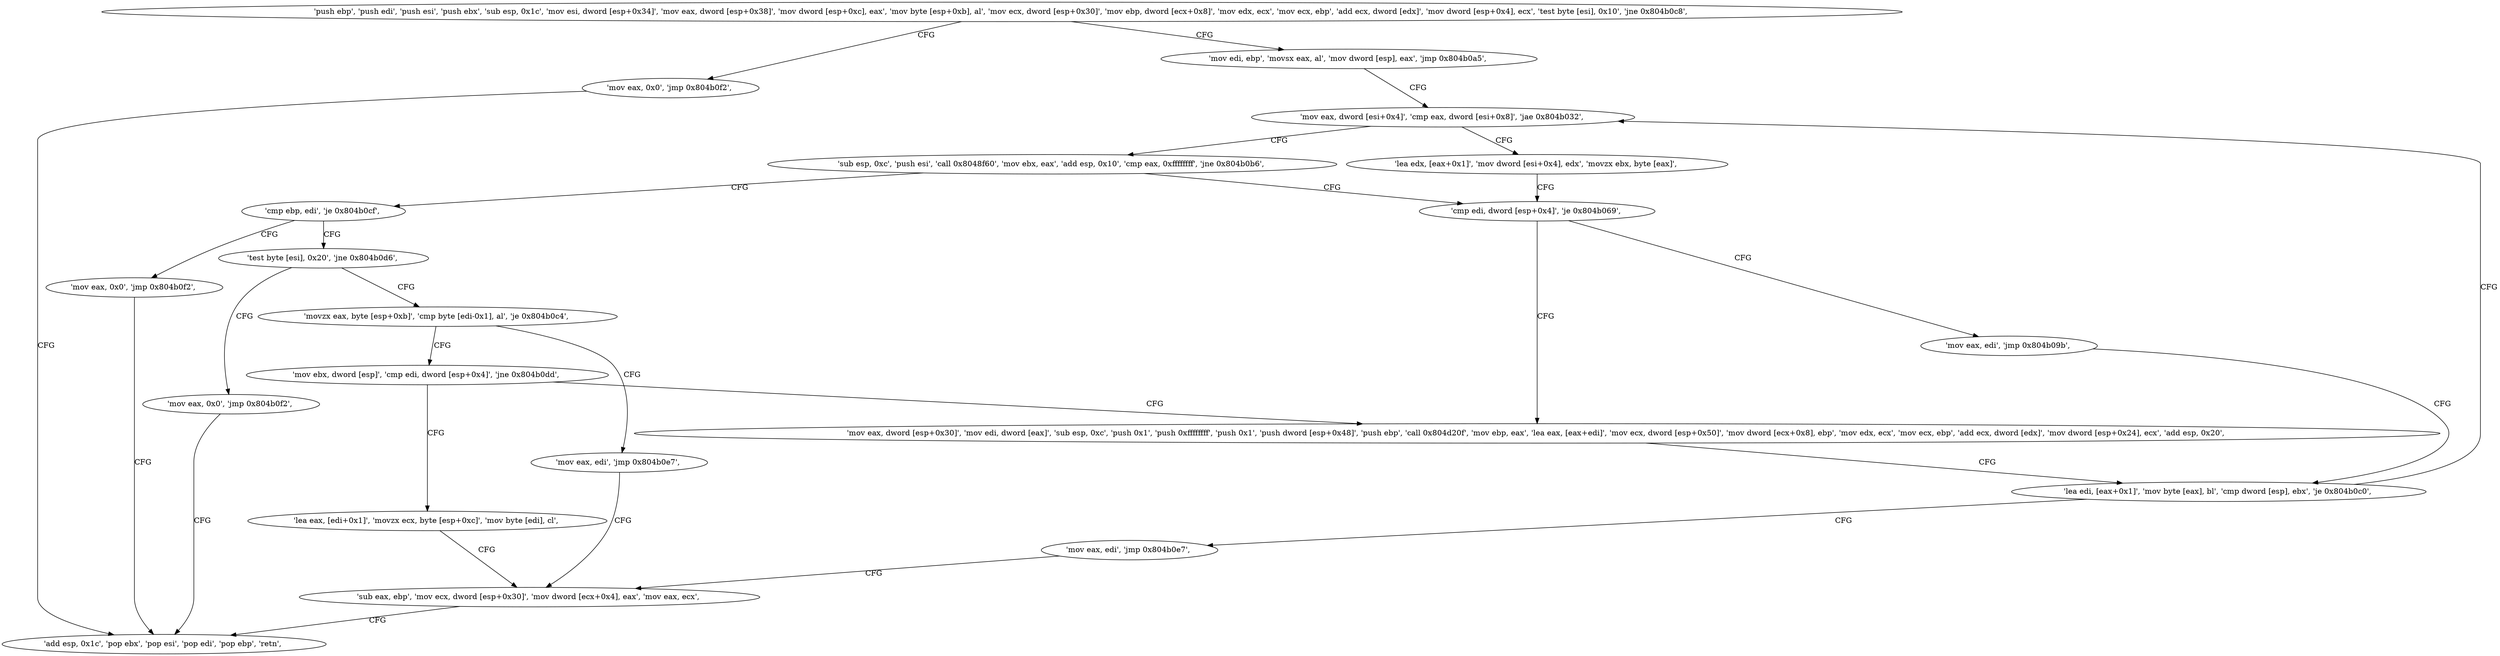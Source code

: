 digraph "func" {
"134524919" [label = "'push ebp', 'push edi', 'push esi', 'push ebx', 'sub esp, 0x1c', 'mov esi, dword [esp+0x34]', 'mov eax, dword [esp+0x38]', 'mov dword [esp+0xc], eax', 'mov byte [esp+0xb], al', 'mov ecx, dword [esp+0x30]', 'mov ebp, dword [ecx+0x8]', 'mov edx, ecx', 'mov ecx, ebp', 'add ecx, dword [edx]', 'mov dword [esp+0x4], ecx', 'test byte [esi], 0x10', 'jne 0x804b0c8', " ]
"134525128" [label = "'mov eax, 0x0', 'jmp 0x804b0f2', " ]
"134524968" [label = "'mov edi, ebp', 'movsx eax, al', 'mov dword [esp], eax', 'jmp 0x804b0a5', " ]
"134525170" [label = "'add esp, 0x1c', 'pop ebx', 'pop esi', 'pop edi', 'pop ebp', 'retn', " ]
"134525093" [label = "'mov eax, dword [esi+0x4]', 'cmp eax, dword [esi+0x8]', 'jae 0x804b032', " ]
"134524978" [label = "'sub esp, 0xc', 'push esi', 'call 0x8048f60', 'mov ebx, eax', 'add esp, 0x10', 'cmp eax, 0xffffffff', 'jne 0x804b0b6', " ]
"134525101" [label = "'lea edx, [eax+0x1]', 'mov dword [esi+0x4], edx', 'movzx ebx, byte [eax]', " ]
"134525110" [label = "'cmp edi, dword [esp+0x4]', 'je 0x804b069', " ]
"134524997" [label = "'cmp ebp, edi', 'je 0x804b0cf', " ]
"134525033" [label = "'mov eax, dword [esp+0x30]', 'mov edi, dword [eax]', 'sub esp, 0xc', 'push 0x1', 'push 0xffffffff', 'push 0x1', 'push dword [esp+0x48]', 'push ebp', 'call 0x804d20f', 'mov ebp, eax', 'lea eax, [eax+edi]', 'mov ecx, dword [esp+0x50]', 'mov dword [ecx+0x8], ebp', 'mov edx, ecx', 'mov ecx, ebp', 'add ecx, dword [edx]', 'mov dword [esp+0x24], ecx', 'add esp, 0x20', " ]
"134525116" [label = "'mov eax, edi', 'jmp 0x804b09b', " ]
"134525135" [label = "'mov eax, 0x0', 'jmp 0x804b0f2', " ]
"134525005" [label = "'test byte [esi], 0x20', 'jne 0x804b0d6', " ]
"134525083" [label = "'lea edi, [eax+0x1]', 'mov byte [eax], bl', 'cmp dword [esp], ebx', 'je 0x804b0c0', " ]
"134525142" [label = "'mov eax, 0x0', 'jmp 0x804b0f2', " ]
"134525014" [label = "'movzx eax, byte [esp+0xb]', 'cmp byte [edi-0x1], al', 'je 0x804b0c4', " ]
"134525120" [label = "'mov eax, edi', 'jmp 0x804b0e7', " ]
"134525159" [label = "'sub eax, ebp', 'mov ecx, dword [esp+0x30]', 'mov dword [ecx+0x4], eax', 'mov eax, ecx', " ]
"134525124" [label = "'mov eax, edi', 'jmp 0x804b0e7', " ]
"134525024" [label = "'mov ebx, dword [esp]', 'cmp edi, dword [esp+0x4]', 'jne 0x804b0dd', " ]
"134525149" [label = "'lea eax, [edi+0x1]', 'movzx ecx, byte [esp+0xc]', 'mov byte [edi], cl', " ]
"134524919" -> "134525128" [ label = "CFG" ]
"134524919" -> "134524968" [ label = "CFG" ]
"134525128" -> "134525170" [ label = "CFG" ]
"134524968" -> "134525093" [ label = "CFG" ]
"134525093" -> "134524978" [ label = "CFG" ]
"134525093" -> "134525101" [ label = "CFG" ]
"134524978" -> "134525110" [ label = "CFG" ]
"134524978" -> "134524997" [ label = "CFG" ]
"134525101" -> "134525110" [ label = "CFG" ]
"134525110" -> "134525033" [ label = "CFG" ]
"134525110" -> "134525116" [ label = "CFG" ]
"134524997" -> "134525135" [ label = "CFG" ]
"134524997" -> "134525005" [ label = "CFG" ]
"134525033" -> "134525083" [ label = "CFG" ]
"134525116" -> "134525083" [ label = "CFG" ]
"134525135" -> "134525170" [ label = "CFG" ]
"134525005" -> "134525142" [ label = "CFG" ]
"134525005" -> "134525014" [ label = "CFG" ]
"134525083" -> "134525120" [ label = "CFG" ]
"134525083" -> "134525093" [ label = "CFG" ]
"134525142" -> "134525170" [ label = "CFG" ]
"134525014" -> "134525124" [ label = "CFG" ]
"134525014" -> "134525024" [ label = "CFG" ]
"134525120" -> "134525159" [ label = "CFG" ]
"134525159" -> "134525170" [ label = "CFG" ]
"134525124" -> "134525159" [ label = "CFG" ]
"134525024" -> "134525149" [ label = "CFG" ]
"134525024" -> "134525033" [ label = "CFG" ]
"134525149" -> "134525159" [ label = "CFG" ]
}
